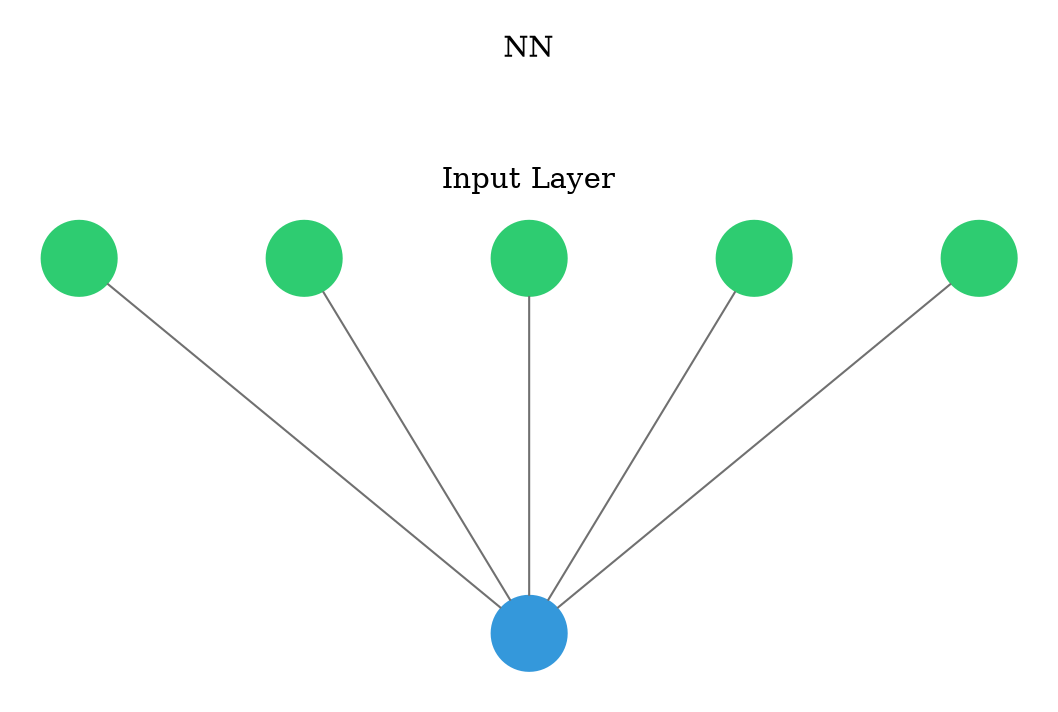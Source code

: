 digraph g {
	graph [nodesep=1 ranksep=2 splines=false]
	edge [arrowhead=none color="#707070"]
	subgraph cluster_input {
		node [color="#2ecc71" fontcolor="#2ecc71" shape=circle style=filled]
		color=white
		1
		label="NN



Input Layer"
		rank=same
		2
		label="NN



Input Layer"
		rank=same
		3
		label="NN



Input Layer"
		rank=same
		4
		label="NN



Input Layer"
		rank=same
		5
		label="NN



Input Layer"
		rank=same
	}
	1 -> 6
	2 -> 6
	3 -> 6
	4 -> 6
	5 -> 6
	subgraph cluster_1 {
		color=white
		rank=same
		label="" labeljust=right labelloc=b
		6 [color="#3498db" fontcolor="#3498db" shape=circle style=filled]
	}
	subgraph cluster_output {
		node [color="#2ecc71" fontcolor="#2ecc71" shape=circle style=filled]
		color=white
		rank=same
		labeljust=1
		label="Output Layer" labelloc=bottom
	}
	arrowShape=none
}
